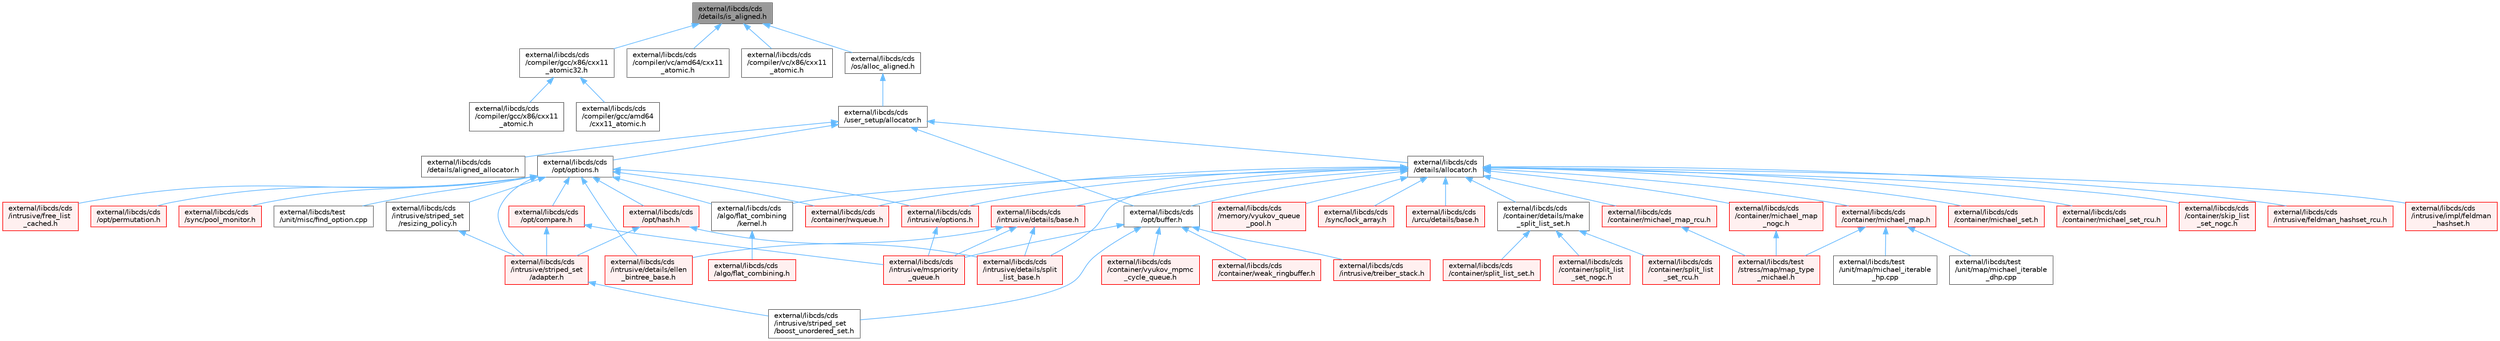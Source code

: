 digraph "external/libcds/cds/details/is_aligned.h"
{
 // LATEX_PDF_SIZE
  bgcolor="transparent";
  edge [fontname=Helvetica,fontsize=10,labelfontname=Helvetica,labelfontsize=10];
  node [fontname=Helvetica,fontsize=10,shape=box,height=0.2,width=0.4];
  Node1 [id="Node000001",label="external/libcds/cds\l/details/is_aligned.h",height=0.2,width=0.4,color="gray40", fillcolor="grey60", style="filled", fontcolor="black",tooltip=" "];
  Node1 -> Node2 [id="edge1_Node000001_Node000002",dir="back",color="steelblue1",style="solid",tooltip=" "];
  Node2 [id="Node000002",label="external/libcds/cds\l/compiler/gcc/x86/cxx11\l_atomic32.h",height=0.2,width=0.4,color="grey40", fillcolor="white", style="filled",URL="$cxx11__atomic32_8h.html",tooltip=" "];
  Node2 -> Node3 [id="edge2_Node000002_Node000003",dir="back",color="steelblue1",style="solid",tooltip=" "];
  Node3 [id="Node000003",label="external/libcds/cds\l/compiler/gcc/amd64\l/cxx11_atomic.h",height=0.2,width=0.4,color="grey40", fillcolor="white", style="filled",URL="$gcc_2amd64_2cxx11__atomic_8h.html",tooltip=" "];
  Node2 -> Node4 [id="edge3_Node000002_Node000004",dir="back",color="steelblue1",style="solid",tooltip=" "];
  Node4 [id="Node000004",label="external/libcds/cds\l/compiler/gcc/x86/cxx11\l_atomic.h",height=0.2,width=0.4,color="grey40", fillcolor="white", style="filled",URL="$gcc_2x86_2cxx11__atomic_8h.html",tooltip=" "];
  Node1 -> Node5 [id="edge4_Node000001_Node000005",dir="back",color="steelblue1",style="solid",tooltip=" "];
  Node5 [id="Node000005",label="external/libcds/cds\l/compiler/vc/amd64/cxx11\l_atomic.h",height=0.2,width=0.4,color="grey40", fillcolor="white", style="filled",URL="$vc_2amd64_2cxx11__atomic_8h.html",tooltip=" "];
  Node1 -> Node6 [id="edge5_Node000001_Node000006",dir="back",color="steelblue1",style="solid",tooltip=" "];
  Node6 [id="Node000006",label="external/libcds/cds\l/compiler/vc/x86/cxx11\l_atomic.h",height=0.2,width=0.4,color="grey40", fillcolor="white", style="filled",URL="$vc_2x86_2cxx11__atomic_8h.html",tooltip=" "];
  Node1 -> Node7 [id="edge6_Node000001_Node000007",dir="back",color="steelblue1",style="solid",tooltip=" "];
  Node7 [id="Node000007",label="external/libcds/cds\l/os/alloc_aligned.h",height=0.2,width=0.4,color="grey40", fillcolor="white", style="filled",URL="$alloc__aligned_8h.html",tooltip=" "];
  Node7 -> Node8 [id="edge7_Node000007_Node000008",dir="back",color="steelblue1",style="solid",tooltip=" "];
  Node8 [id="Node000008",label="external/libcds/cds\l/user_setup/allocator.h",height=0.2,width=0.4,color="grey40", fillcolor="white", style="filled",URL="$external_2libcds_2cds_2user__setup_2allocator_8h.html",tooltip="Default implementation of allocator classes."];
  Node8 -> Node9 [id="edge8_Node000008_Node000009",dir="back",color="steelblue1",style="solid",tooltip=" "];
  Node9 [id="Node000009",label="external/libcds/cds\l/details/aligned_allocator.h",height=0.2,width=0.4,color="grey40", fillcolor="white", style="filled",URL="$aligned__allocator_8h.html",tooltip=" "];
  Node8 -> Node10 [id="edge9_Node000008_Node000010",dir="back",color="steelblue1",style="solid",tooltip=" "];
  Node10 [id="Node000010",label="external/libcds/cds\l/details/allocator.h",height=0.2,width=0.4,color="grey40", fillcolor="white", style="filled",URL="$external_2libcds_2cds_2details_2allocator_8h.html",tooltip=" "];
  Node10 -> Node11 [id="edge10_Node000010_Node000011",dir="back",color="steelblue1",style="solid",tooltip=" "];
  Node11 [id="Node000011",label="external/libcds/cds\l/algo/flat_combining\l/kernel.h",height=0.2,width=0.4,color="grey40", fillcolor="white", style="filled",URL="$libcds_2cds_2algo_2flat__combining_2kernel_8h.html",tooltip=" "];
  Node11 -> Node12 [id="edge11_Node000011_Node000012",dir="back",color="steelblue1",style="solid",tooltip=" "];
  Node12 [id="Node000012",label="external/libcds/cds\l/algo/flat_combining.h",height=0.2,width=0.4,color="red", fillcolor="#FFF0F0", style="filled",URL="$flat__combining_8h.html",tooltip=" "];
  Node10 -> Node49 [id="edge12_Node000010_Node000049",dir="back",color="steelblue1",style="solid",tooltip=" "];
  Node49 [id="Node000049",label="external/libcds/cds\l/container/details/make\l_split_list_set.h",height=0.2,width=0.4,color="grey40", fillcolor="white", style="filled",URL="$make__split__list__set_8h.html",tooltip=" "];
  Node49 -> Node50 [id="edge13_Node000049_Node000050",dir="back",color="steelblue1",style="solid",tooltip=" "];
  Node50 [id="Node000050",label="external/libcds/cds\l/container/split_list_set.h",height=0.2,width=0.4,color="red", fillcolor="#FFF0F0", style="filled",URL="$split__list__set_8h.html",tooltip=" "];
  Node49 -> Node83 [id="edge14_Node000049_Node000083",dir="back",color="steelblue1",style="solid",tooltip=" "];
  Node83 [id="Node000083",label="external/libcds/cds\l/container/split_list\l_set_nogc.h",height=0.2,width=0.4,color="red", fillcolor="#FFF0F0", style="filled",URL="$split__list__set__nogc_8h.html",tooltip=" "];
  Node49 -> Node89 [id="edge15_Node000049_Node000089",dir="back",color="steelblue1",style="solid",tooltip=" "];
  Node89 [id="Node000089",label="external/libcds/cds\l/container/split_list\l_set_rcu.h",height=0.2,width=0.4,color="red", fillcolor="#FFF0F0", style="filled",URL="$split__list__set__rcu_8h.html",tooltip=" "];
  Node10 -> Node107 [id="edge16_Node000010_Node000107",dir="back",color="steelblue1",style="solid",tooltip=" "];
  Node107 [id="Node000107",label="external/libcds/cds\l/container/michael_map.h",height=0.2,width=0.4,color="red", fillcolor="#FFF0F0", style="filled",URL="$michael__map_8h.html",tooltip=" "];
  Node107 -> Node108 [id="edge17_Node000107_Node000108",dir="back",color="steelblue1",style="solid",tooltip=" "];
  Node108 [id="Node000108",label="external/libcds/test\l/stress/map/map_type\l_michael.h",height=0.2,width=0.4,color="red", fillcolor="#FFF0F0", style="filled",URL="$map__type__michael_8h.html",tooltip=" "];
  Node107 -> Node118 [id="edge18_Node000107_Node000118",dir="back",color="steelblue1",style="solid",tooltip=" "];
  Node118 [id="Node000118",label="external/libcds/test\l/unit/map/michael_iterable\l_dhp.cpp",height=0.2,width=0.4,color="grey40", fillcolor="white", style="filled",URL="$map_2michael__iterable__dhp_8cpp.html",tooltip=" "];
  Node107 -> Node119 [id="edge19_Node000107_Node000119",dir="back",color="steelblue1",style="solid",tooltip=" "];
  Node119 [id="Node000119",label="external/libcds/test\l/unit/map/michael_iterable\l_hp.cpp",height=0.2,width=0.4,color="grey40", fillcolor="white", style="filled",URL="$map_2michael__iterable__hp_8cpp.html",tooltip=" "];
  Node10 -> Node124 [id="edge20_Node000010_Node000124",dir="back",color="steelblue1",style="solid",tooltip=" "];
  Node124 [id="Node000124",label="external/libcds/cds\l/container/michael_map\l_nogc.h",height=0.2,width=0.4,color="red", fillcolor="#FFF0F0", style="filled",URL="$michael__map__nogc_8h.html",tooltip=" "];
  Node124 -> Node108 [id="edge21_Node000124_Node000108",dir="back",color="steelblue1",style="solid",tooltip=" "];
  Node10 -> Node127 [id="edge22_Node000010_Node000127",dir="back",color="steelblue1",style="solid",tooltip=" "];
  Node127 [id="Node000127",label="external/libcds/cds\l/container/michael_map_rcu.h",height=0.2,width=0.4,color="red", fillcolor="#FFF0F0", style="filled",URL="$michael__map__rcu_8h.html",tooltip=" "];
  Node127 -> Node108 [id="edge23_Node000127_Node000108",dir="back",color="steelblue1",style="solid",tooltip=" "];
  Node10 -> Node136 [id="edge24_Node000010_Node000136",dir="back",color="steelblue1",style="solid",tooltip=" "];
  Node136 [id="Node000136",label="external/libcds/cds\l/container/michael_set.h",height=0.2,width=0.4,color="red", fillcolor="#FFF0F0", style="filled",URL="$container_2michael__set_8h.html",tooltip=" "];
  Node10 -> Node152 [id="edge25_Node000010_Node000152",dir="back",color="steelblue1",style="solid",tooltip=" "];
  Node152 [id="Node000152",label="external/libcds/cds\l/container/michael_set_rcu.h",height=0.2,width=0.4,color="red", fillcolor="#FFF0F0", style="filled",URL="$container_2michael__set__rcu_8h.html",tooltip=" "];
  Node10 -> Node161 [id="edge26_Node000010_Node000161",dir="back",color="steelblue1",style="solid",tooltip=" "];
  Node161 [id="Node000161",label="external/libcds/cds\l/container/rwqueue.h",height=0.2,width=0.4,color="red", fillcolor="#FFF0F0", style="filled",URL="$rwqueue_8h.html",tooltip=" "];
  Node10 -> Node163 [id="edge27_Node000010_Node000163",dir="back",color="steelblue1",style="solid",tooltip=" "];
  Node163 [id="Node000163",label="external/libcds/cds\l/container/skip_list\l_set_nogc.h",height=0.2,width=0.4,color="red", fillcolor="#FFF0F0", style="filled",URL="$skip__list__set__nogc_8h.html",tooltip=" "];
  Node10 -> Node177 [id="edge28_Node000010_Node000177",dir="back",color="steelblue1",style="solid",tooltip=" "];
  Node177 [id="Node000177",label="external/libcds/cds\l/intrusive/details/base.h",height=0.2,width=0.4,color="red", fillcolor="#FFF0F0", style="filled",URL="$external_2libcds_2cds_2intrusive_2details_2base_8h.html",tooltip=" "];
  Node177 -> Node497 [id="edge29_Node000177_Node000497",dir="back",color="steelblue1",style="solid",tooltip=" "];
  Node497 [id="Node000497",label="external/libcds/cds\l/intrusive/details/ellen\l_bintree_base.h",height=0.2,width=0.4,color="red", fillcolor="#FFF0F0", style="filled",URL="$intrusive_2details_2ellen__bintree__base_8h.html",tooltip=" "];
  Node177 -> Node604 [id="edge30_Node000177_Node000604",dir="back",color="steelblue1",style="solid",tooltip=" "];
  Node604 [id="Node000604",label="external/libcds/cds\l/intrusive/details/split\l_list_base.h",height=0.2,width=0.4,color="red", fillcolor="#FFF0F0", style="filled",URL="$intrusive_2details_2split__list__base_8h.html",tooltip=" "];
  Node177 -> Node610 [id="edge31_Node000177_Node000610",dir="back",color="steelblue1",style="solid",tooltip=" "];
  Node610 [id="Node000610",label="external/libcds/cds\l/intrusive/mspriority\l_queue.h",height=0.2,width=0.4,color="red", fillcolor="#FFF0F0", style="filled",URL="$intrusive_2mspriority__queue_8h.html",tooltip=" "];
  Node10 -> Node604 [id="edge32_Node000010_Node000604",dir="back",color="steelblue1",style="solid",tooltip=" "];
  Node10 -> Node504 [id="edge33_Node000010_Node000504",dir="back",color="steelblue1",style="solid",tooltip=" "];
  Node504 [id="Node000504",label="external/libcds/cds\l/intrusive/feldman_hashset_rcu.h",height=0.2,width=0.4,color="red", fillcolor="#FFF0F0", style="filled",URL="$intrusive_2feldman__hashset__rcu_8h.html",tooltip=" "];
  Node10 -> Node507 [id="edge34_Node000010_Node000507",dir="back",color="steelblue1",style="solid",tooltip=" "];
  Node507 [id="Node000507",label="external/libcds/cds\l/intrusive/impl/feldman\l_hashset.h",height=0.2,width=0.4,color="red", fillcolor="#FFF0F0", style="filled",URL="$intrusive_2impl_2feldman__hashset_8h.html",tooltip=" "];
  Node10 -> Node634 [id="edge35_Node000010_Node000634",dir="back",color="steelblue1",style="solid",tooltip=" "];
  Node634 [id="Node000634",label="external/libcds/cds\l/intrusive/options.h",height=0.2,width=0.4,color="red", fillcolor="#FFF0F0", style="filled",URL="$intrusive_2options_8h.html",tooltip=" "];
  Node634 -> Node610 [id="edge36_Node000634_Node000610",dir="back",color="steelblue1",style="solid",tooltip=" "];
  Node10 -> Node392 [id="edge37_Node000010_Node000392",dir="back",color="steelblue1",style="solid",tooltip=" "];
  Node392 [id="Node000392",label="external/libcds/cds\l/memory/vyukov_queue\l_pool.h",height=0.2,width=0.4,color="red", fillcolor="#FFF0F0", style="filled",URL="$vyukov__queue__pool_8h.html",tooltip=" "];
  Node10 -> Node636 [id="edge38_Node000010_Node000636",dir="back",color="steelblue1",style="solid",tooltip=" "];
  Node636 [id="Node000636",label="external/libcds/cds\l/opt/buffer.h",height=0.2,width=0.4,color="grey40", fillcolor="white", style="filled",URL="$external_2libcds_2cds_2opt_2buffer_8h.html",tooltip=" "];
  Node636 -> Node390 [id="edge39_Node000636_Node000390",dir="back",color="steelblue1",style="solid",tooltip=" "];
  Node390 [id="Node000390",label="external/libcds/cds\l/container/vyukov_mpmc\l_cycle_queue.h",height=0.2,width=0.4,color="red", fillcolor="#FFF0F0", style="filled",URL="$container_2vyukov__mpmc__cycle__queue_8h.html",tooltip=" "];
  Node636 -> Node487 [id="edge40_Node000636_Node000487",dir="back",color="steelblue1",style="solid",tooltip=" "];
  Node487 [id="Node000487",label="external/libcds/cds\l/container/weak_ringbuffer.h",height=0.2,width=0.4,color="red", fillcolor="#FFF0F0", style="filled",URL="$weak__ringbuffer_8h.html",tooltip=" "];
  Node636 -> Node610 [id="edge41_Node000636_Node000610",dir="back",color="steelblue1",style="solid",tooltip=" "];
  Node636 -> Node637 [id="edge42_Node000636_Node000637",dir="back",color="steelblue1",style="solid",tooltip=" "];
  Node637 [id="Node000637",label="external/libcds/cds\l/intrusive/striped_set\l/boost_unordered_set.h",height=0.2,width=0.4,color="grey40", fillcolor="white", style="filled",URL="$intrusive_2striped__set_2boost__unordered__set_8h.html",tooltip=" "];
  Node636 -> Node587 [id="edge43_Node000636_Node000587",dir="back",color="steelblue1",style="solid",tooltip=" "];
  Node587 [id="Node000587",label="external/libcds/cds\l/intrusive/treiber_stack.h",height=0.2,width=0.4,color="red", fillcolor="#FFF0F0", style="filled",URL="$intrusive_2treiber__stack_8h.html",tooltip=" "];
  Node10 -> Node638 [id="edge44_Node000010_Node000638",dir="back",color="steelblue1",style="solid",tooltip=" "];
  Node638 [id="Node000638",label="external/libcds/cds\l/sync/lock_array.h",height=0.2,width=0.4,color="red", fillcolor="#FFF0F0", style="filled",URL="$lock__array_8h.html",tooltip=" "];
  Node10 -> Node661 [id="edge45_Node000010_Node000661",dir="back",color="steelblue1",style="solid",tooltip=" "];
  Node661 [id="Node000661",label="external/libcds/cds\l/urcu/details/base.h",height=0.2,width=0.4,color="red", fillcolor="#FFF0F0", style="filled",URL="$external_2libcds_2cds_2urcu_2details_2base_8h.html",tooltip=" "];
  Node8 -> Node636 [id="edge46_Node000008_Node000636",dir="back",color="steelblue1",style="solid",tooltip=" "];
  Node8 -> Node1022 [id="edge47_Node000008_Node001022",dir="back",color="steelblue1",style="solid",tooltip=" "];
  Node1022 [id="Node001022",label="external/libcds/cds\l/opt/options.h",height=0.2,width=0.4,color="grey40", fillcolor="white", style="filled",URL="$opt_2options_8h.html",tooltip=" "];
  Node1022 -> Node11 [id="edge48_Node001022_Node000011",dir="back",color="steelblue1",style="solid",tooltip=" "];
  Node1022 -> Node161 [id="edge49_Node001022_Node000161",dir="back",color="steelblue1",style="solid",tooltip=" "];
  Node1022 -> Node497 [id="edge50_Node001022_Node000497",dir="back",color="steelblue1",style="solid",tooltip=" "];
  Node1022 -> Node1023 [id="edge51_Node001022_Node001023",dir="back",color="steelblue1",style="solid",tooltip=" "];
  Node1023 [id="Node001023",label="external/libcds/cds\l/intrusive/free_list\l_cached.h",height=0.2,width=0.4,color="red", fillcolor="#FFF0F0", style="filled",URL="$free__list__cached_8h.html",tooltip=" "];
  Node1022 -> Node634 [id="edge52_Node001022_Node000634",dir="back",color="steelblue1",style="solid",tooltip=" "];
  Node1022 -> Node1024 [id="edge53_Node001022_Node001024",dir="back",color="steelblue1",style="solid",tooltip=" "];
  Node1024 [id="Node001024",label="external/libcds/cds\l/intrusive/striped_set\l/adapter.h",height=0.2,width=0.4,color="red", fillcolor="#FFF0F0", style="filled",URL="$intrusive_2striped__set_2adapter_8h.html",tooltip=" "];
  Node1024 -> Node637 [id="edge54_Node001024_Node000637",dir="back",color="steelblue1",style="solid",tooltip=" "];
  Node1022 -> Node1032 [id="edge55_Node001022_Node001032",dir="back",color="steelblue1",style="solid",tooltip=" "];
  Node1032 [id="Node001032",label="external/libcds/cds\l/intrusive/striped_set\l/resizing_policy.h",height=0.2,width=0.4,color="grey40", fillcolor="white", style="filled",URL="$resizing__policy_8h.html",tooltip=" "];
  Node1032 -> Node1024 [id="edge56_Node001032_Node001024",dir="back",color="steelblue1",style="solid",tooltip=" "];
  Node1022 -> Node1033 [id="edge57_Node001022_Node001033",dir="back",color="steelblue1",style="solid",tooltip=" "];
  Node1033 [id="Node001033",label="external/libcds/cds\l/opt/compare.h",height=0.2,width=0.4,color="red", fillcolor="#FFF0F0", style="filled",URL="$external_2libcds_2cds_2opt_2compare_8h.html",tooltip=" "];
  Node1033 -> Node610 [id="edge58_Node001033_Node000610",dir="back",color="steelblue1",style="solid",tooltip=" "];
  Node1033 -> Node1024 [id="edge59_Node001033_Node001024",dir="back",color="steelblue1",style="solid",tooltip=" "];
  Node1022 -> Node1035 [id="edge60_Node001022_Node001035",dir="back",color="steelblue1",style="solid",tooltip=" "];
  Node1035 [id="Node001035",label="external/libcds/cds\l/opt/hash.h",height=0.2,width=0.4,color="red", fillcolor="#FFF0F0", style="filled",URL="$external_2libcds_2cds_2opt_2hash_8h.html",tooltip=" "];
  Node1035 -> Node604 [id="edge61_Node001035_Node000604",dir="back",color="steelblue1",style="solid",tooltip=" "];
  Node1035 -> Node1024 [id="edge62_Node001035_Node001024",dir="back",color="steelblue1",style="solid",tooltip=" "];
  Node1022 -> Node1080 [id="edge63_Node001022_Node001080",dir="back",color="steelblue1",style="solid",tooltip=" "];
  Node1080 [id="Node001080",label="external/libcds/cds\l/opt/permutation.h",height=0.2,width=0.4,color="red", fillcolor="#FFF0F0", style="filled",URL="$permutation_8h.html",tooltip=" "];
  Node1022 -> Node1082 [id="edge64_Node001022_Node001082",dir="back",color="steelblue1",style="solid",tooltip=" "];
  Node1082 [id="Node001082",label="external/libcds/cds\l/sync/pool_monitor.h",height=0.2,width=0.4,color="red", fillcolor="#FFF0F0", style="filled",URL="$pool__monitor_8h.html",tooltip=" "];
  Node1022 -> Node1083 [id="edge65_Node001022_Node001083",dir="back",color="steelblue1",style="solid",tooltip=" "];
  Node1083 [id="Node001083",label="external/libcds/test\l/unit/misc/find_option.cpp",height=0.2,width=0.4,color="grey40", fillcolor="white", style="filled",URL="$find__option_8cpp.html",tooltip=" "];
}
